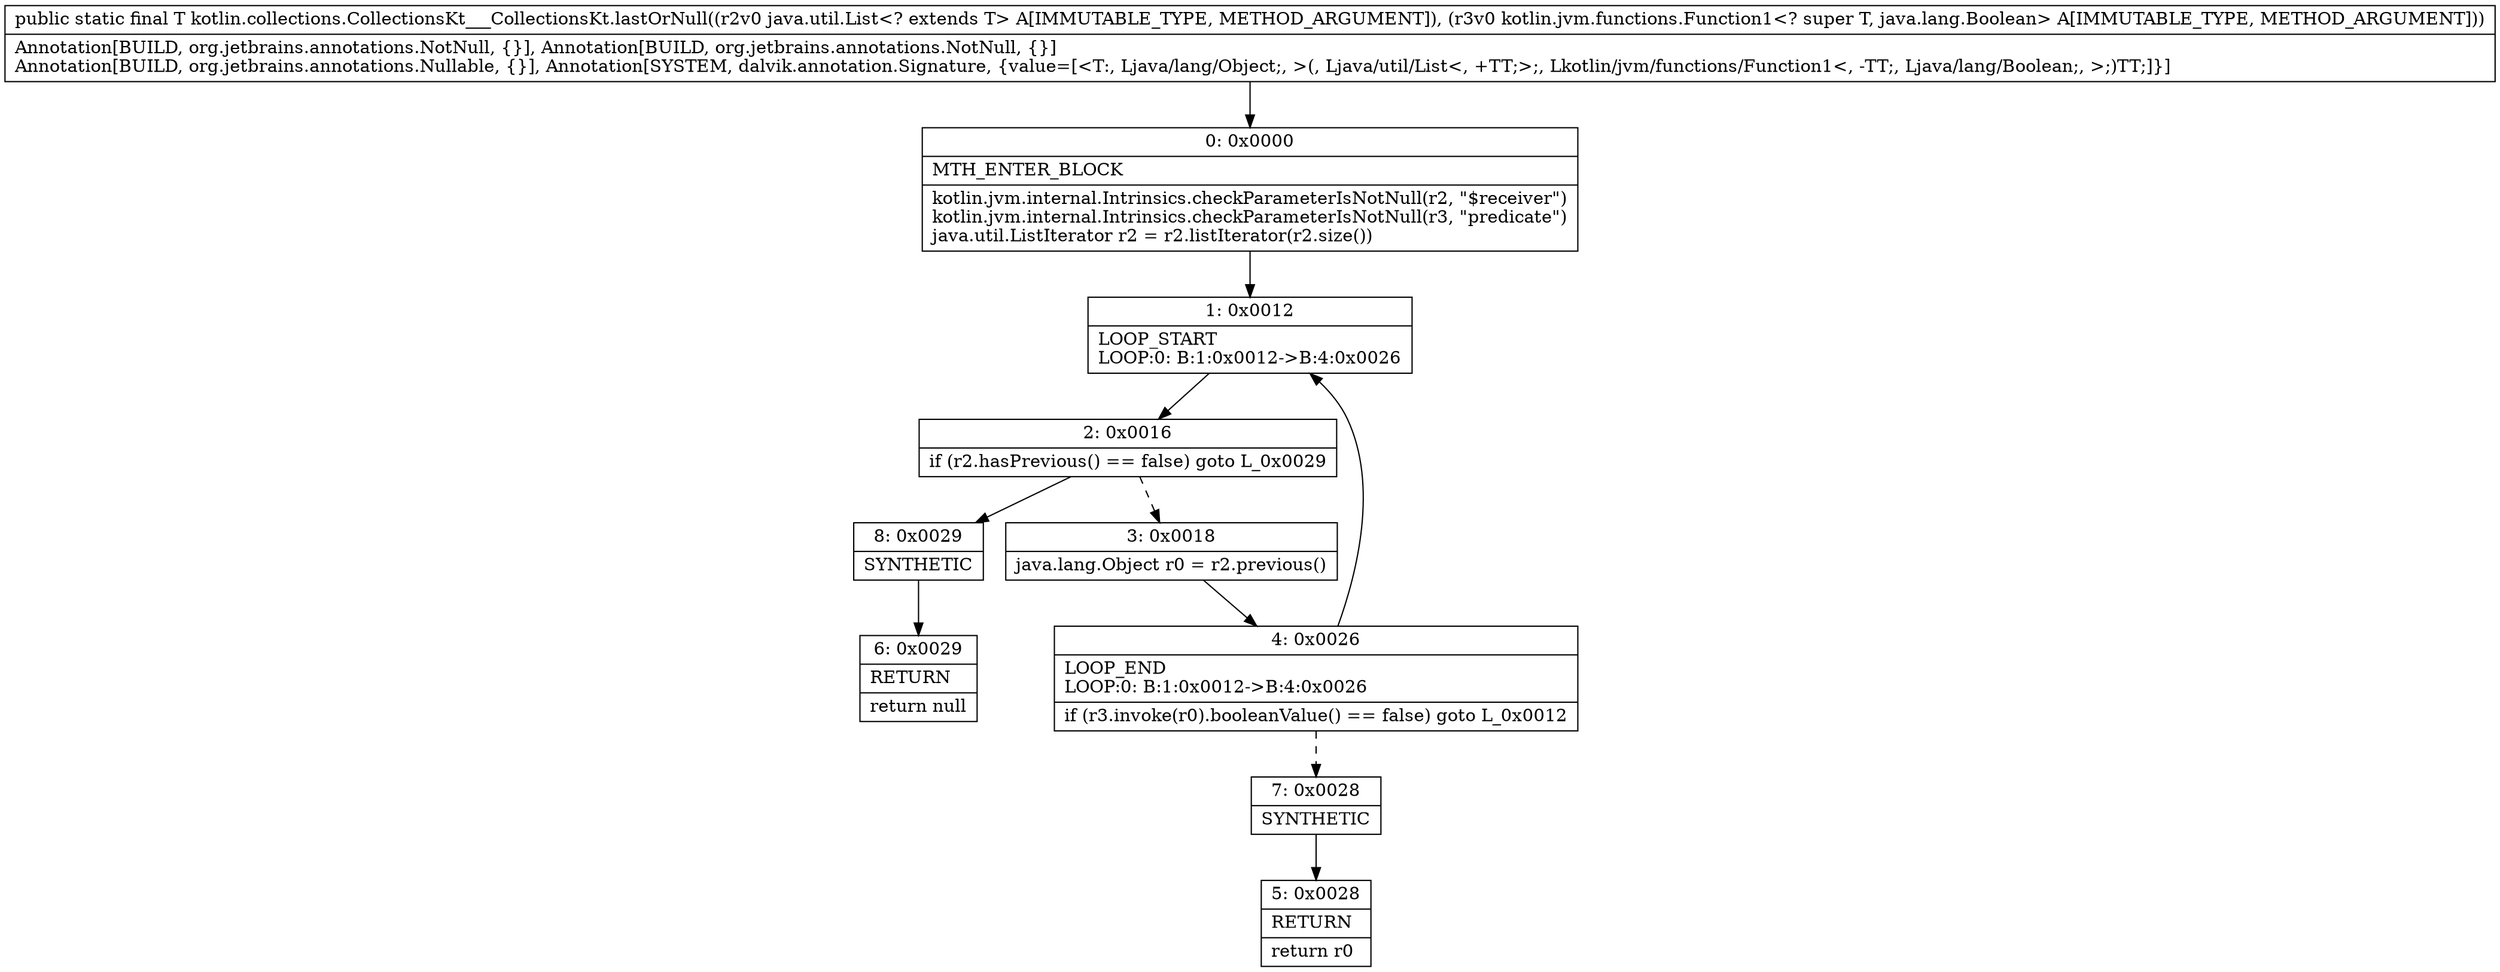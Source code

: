 digraph "CFG forkotlin.collections.CollectionsKt___CollectionsKt.lastOrNull(Ljava\/util\/List;Lkotlin\/jvm\/functions\/Function1;)Ljava\/lang\/Object;" {
Node_0 [shape=record,label="{0\:\ 0x0000|MTH_ENTER_BLOCK\l|kotlin.jvm.internal.Intrinsics.checkParameterIsNotNull(r2, \"$receiver\")\lkotlin.jvm.internal.Intrinsics.checkParameterIsNotNull(r3, \"predicate\")\ljava.util.ListIterator r2 = r2.listIterator(r2.size())\l}"];
Node_1 [shape=record,label="{1\:\ 0x0012|LOOP_START\lLOOP:0: B:1:0x0012\-\>B:4:0x0026\l}"];
Node_2 [shape=record,label="{2\:\ 0x0016|if (r2.hasPrevious() == false) goto L_0x0029\l}"];
Node_3 [shape=record,label="{3\:\ 0x0018|java.lang.Object r0 = r2.previous()\l}"];
Node_4 [shape=record,label="{4\:\ 0x0026|LOOP_END\lLOOP:0: B:1:0x0012\-\>B:4:0x0026\l|if (r3.invoke(r0).booleanValue() == false) goto L_0x0012\l}"];
Node_5 [shape=record,label="{5\:\ 0x0028|RETURN\l|return r0\l}"];
Node_6 [shape=record,label="{6\:\ 0x0029|RETURN\l|return null\l}"];
Node_7 [shape=record,label="{7\:\ 0x0028|SYNTHETIC\l}"];
Node_8 [shape=record,label="{8\:\ 0x0029|SYNTHETIC\l}"];
MethodNode[shape=record,label="{public static final T kotlin.collections.CollectionsKt___CollectionsKt.lastOrNull((r2v0 java.util.List\<? extends T\> A[IMMUTABLE_TYPE, METHOD_ARGUMENT]), (r3v0 kotlin.jvm.functions.Function1\<? super T, java.lang.Boolean\> A[IMMUTABLE_TYPE, METHOD_ARGUMENT]))  | Annotation[BUILD, org.jetbrains.annotations.NotNull, \{\}], Annotation[BUILD, org.jetbrains.annotations.NotNull, \{\}]\lAnnotation[BUILD, org.jetbrains.annotations.Nullable, \{\}], Annotation[SYSTEM, dalvik.annotation.Signature, \{value=[\<T:, Ljava\/lang\/Object;, \>(, Ljava\/util\/List\<, +TT;\>;, Lkotlin\/jvm\/functions\/Function1\<, \-TT;, Ljava\/lang\/Boolean;, \>;)TT;]\}]\l}"];
MethodNode -> Node_0;
Node_0 -> Node_1;
Node_1 -> Node_2;
Node_2 -> Node_3[style=dashed];
Node_2 -> Node_8;
Node_3 -> Node_4;
Node_4 -> Node_1;
Node_4 -> Node_7[style=dashed];
Node_7 -> Node_5;
Node_8 -> Node_6;
}

